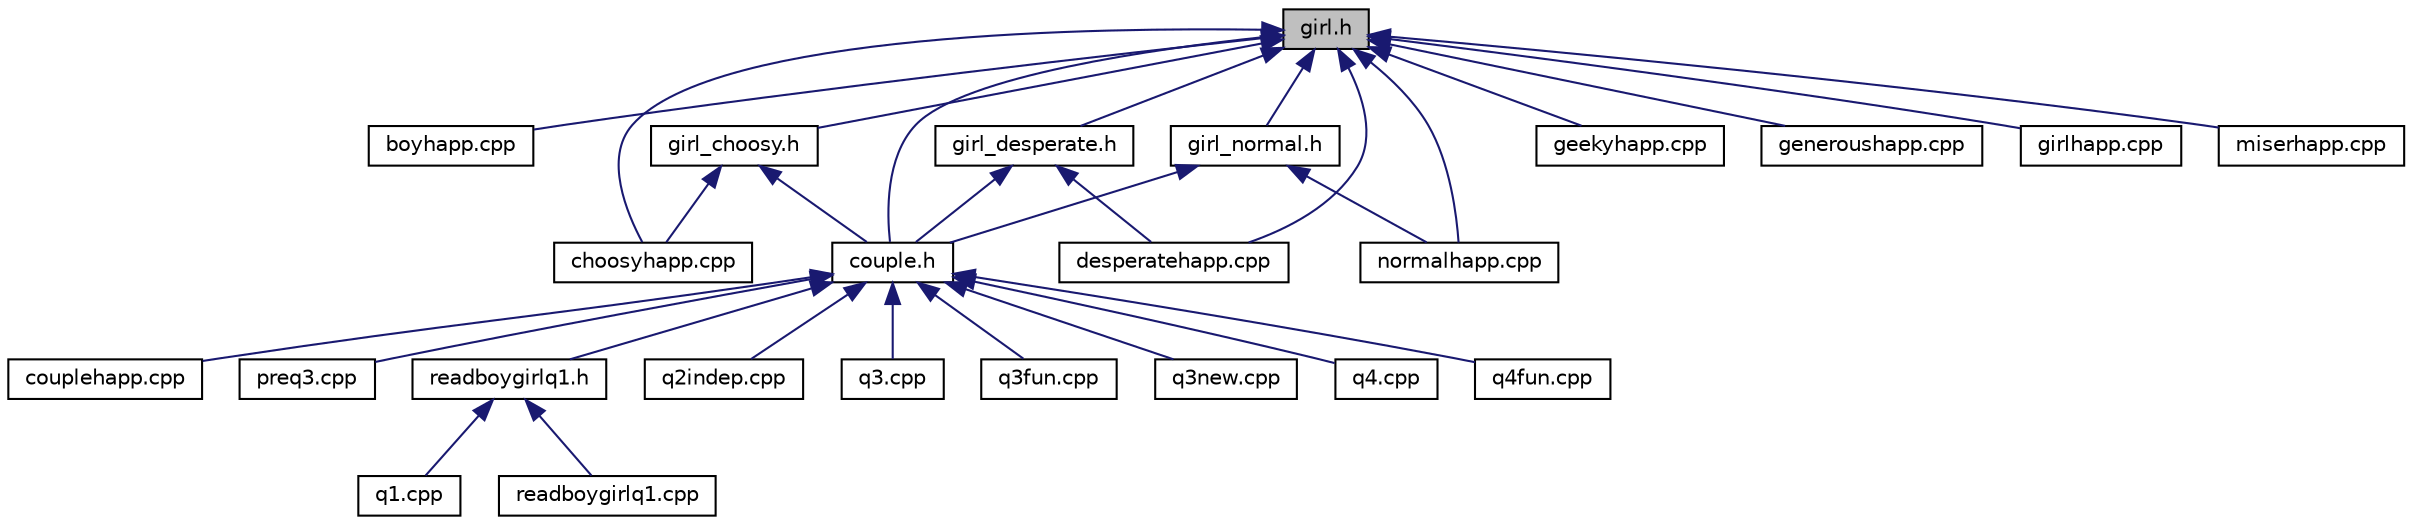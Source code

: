 digraph "girl.h"
{
  edge [fontname="Helvetica",fontsize="10",labelfontname="Helvetica",labelfontsize="10"];
  node [fontname="Helvetica",fontsize="10",shape=record];
  Node1 [label="girl.h",height=0.2,width=0.4,color="black", fillcolor="grey75", style="filled", fontcolor="black"];
  Node1 -> Node2 [dir="back",color="midnightblue",fontsize="10",style="solid",fontname="Helvetica"];
  Node2 [label="boyhapp.cpp",height=0.2,width=0.4,color="black", fillcolor="white", style="filled",URL="$boyhapp_8cpp.html"];
  Node1 -> Node3 [dir="back",color="midnightblue",fontsize="10",style="solid",fontname="Helvetica"];
  Node3 [label="choosyhapp.cpp",height=0.2,width=0.4,color="black", fillcolor="white", style="filled",URL="$choosyhapp_8cpp.html"];
  Node1 -> Node4 [dir="back",color="midnightblue",fontsize="10",style="solid",fontname="Helvetica"];
  Node4 [label="girl_choosy.h",height=0.2,width=0.4,color="black", fillcolor="white", style="filled",URL="$girl__choosy_8h.html"];
  Node4 -> Node3 [dir="back",color="midnightblue",fontsize="10",style="solid",fontname="Helvetica"];
  Node4 -> Node5 [dir="back",color="midnightblue",fontsize="10",style="solid",fontname="Helvetica"];
  Node5 [label="couple.h",height=0.2,width=0.4,color="black", fillcolor="white", style="filled",URL="$couple_8h.html"];
  Node5 -> Node6 [dir="back",color="midnightblue",fontsize="10",style="solid",fontname="Helvetica"];
  Node6 [label="couplehapp.cpp",height=0.2,width=0.4,color="black", fillcolor="white", style="filled",URL="$couplehapp_8cpp.html"];
  Node5 -> Node7 [dir="back",color="midnightblue",fontsize="10",style="solid",fontname="Helvetica"];
  Node7 [label="preq3.cpp",height=0.2,width=0.4,color="black", fillcolor="white", style="filled",URL="$preq3_8cpp.html"];
  Node5 -> Node8 [dir="back",color="midnightblue",fontsize="10",style="solid",fontname="Helvetica"];
  Node8 [label="readboygirlq1.h",height=0.2,width=0.4,color="black", fillcolor="white", style="filled",URL="$readboygirlq1_8h.html"];
  Node8 -> Node9 [dir="back",color="midnightblue",fontsize="10",style="solid",fontname="Helvetica"];
  Node9 [label="q1.cpp",height=0.2,width=0.4,color="black", fillcolor="white", style="filled",URL="$q1_8cpp.html"];
  Node8 -> Node10 [dir="back",color="midnightblue",fontsize="10",style="solid",fontname="Helvetica"];
  Node10 [label="readboygirlq1.cpp",height=0.2,width=0.4,color="black", fillcolor="white", style="filled",URL="$readboygirlq1_8cpp.html"];
  Node5 -> Node11 [dir="back",color="midnightblue",fontsize="10",style="solid",fontname="Helvetica"];
  Node11 [label="q2indep.cpp",height=0.2,width=0.4,color="black", fillcolor="white", style="filled",URL="$q2indep_8cpp.html"];
  Node5 -> Node12 [dir="back",color="midnightblue",fontsize="10",style="solid",fontname="Helvetica"];
  Node12 [label="q3.cpp",height=0.2,width=0.4,color="black", fillcolor="white", style="filled",URL="$q3_8cpp.html"];
  Node5 -> Node13 [dir="back",color="midnightblue",fontsize="10",style="solid",fontname="Helvetica"];
  Node13 [label="q3fun.cpp",height=0.2,width=0.4,color="black", fillcolor="white", style="filled",URL="$q3fun_8cpp.html"];
  Node5 -> Node14 [dir="back",color="midnightblue",fontsize="10",style="solid",fontname="Helvetica"];
  Node14 [label="q3new.cpp",height=0.2,width=0.4,color="black", fillcolor="white", style="filled",URL="$q3new_8cpp.html"];
  Node5 -> Node15 [dir="back",color="midnightblue",fontsize="10",style="solid",fontname="Helvetica"];
  Node15 [label="q4.cpp",height=0.2,width=0.4,color="black", fillcolor="white", style="filled",URL="$q4_8cpp.html"];
  Node5 -> Node16 [dir="back",color="midnightblue",fontsize="10",style="solid",fontname="Helvetica"];
  Node16 [label="q4fun.cpp",height=0.2,width=0.4,color="black", fillcolor="white", style="filled",URL="$q4fun_8cpp.html"];
  Node1 -> Node5 [dir="back",color="midnightblue",fontsize="10",style="solid",fontname="Helvetica"];
  Node1 -> Node17 [dir="back",color="midnightblue",fontsize="10",style="solid",fontname="Helvetica"];
  Node17 [label="girl_desperate.h",height=0.2,width=0.4,color="black", fillcolor="white", style="filled",URL="$girl__desperate_8h.html"];
  Node17 -> Node5 [dir="back",color="midnightblue",fontsize="10",style="solid",fontname="Helvetica"];
  Node17 -> Node18 [dir="back",color="midnightblue",fontsize="10",style="solid",fontname="Helvetica"];
  Node18 [label="desperatehapp.cpp",height=0.2,width=0.4,color="black", fillcolor="white", style="filled",URL="$desperatehapp_8cpp.html"];
  Node1 -> Node19 [dir="back",color="midnightblue",fontsize="10",style="solid",fontname="Helvetica"];
  Node19 [label="girl_normal.h",height=0.2,width=0.4,color="black", fillcolor="white", style="filled",URL="$girl__normal_8h.html"];
  Node19 -> Node5 [dir="back",color="midnightblue",fontsize="10",style="solid",fontname="Helvetica"];
  Node19 -> Node20 [dir="back",color="midnightblue",fontsize="10",style="solid",fontname="Helvetica"];
  Node20 [label="normalhapp.cpp",height=0.2,width=0.4,color="black", fillcolor="white", style="filled",URL="$normalhapp_8cpp.html"];
  Node1 -> Node18 [dir="back",color="midnightblue",fontsize="10",style="solid",fontname="Helvetica"];
  Node1 -> Node21 [dir="back",color="midnightblue",fontsize="10",style="solid",fontname="Helvetica"];
  Node21 [label="geekyhapp.cpp",height=0.2,width=0.4,color="black", fillcolor="white", style="filled",URL="$geekyhapp_8cpp.html"];
  Node1 -> Node22 [dir="back",color="midnightblue",fontsize="10",style="solid",fontname="Helvetica"];
  Node22 [label="generoushapp.cpp",height=0.2,width=0.4,color="black", fillcolor="white", style="filled",URL="$generoushapp_8cpp.html"];
  Node1 -> Node23 [dir="back",color="midnightblue",fontsize="10",style="solid",fontname="Helvetica"];
  Node23 [label="girlhapp.cpp",height=0.2,width=0.4,color="black", fillcolor="white", style="filled",URL="$girlhapp_8cpp.html"];
  Node1 -> Node24 [dir="back",color="midnightblue",fontsize="10",style="solid",fontname="Helvetica"];
  Node24 [label="miserhapp.cpp",height=0.2,width=0.4,color="black", fillcolor="white", style="filled",URL="$miserhapp_8cpp.html"];
  Node1 -> Node20 [dir="back",color="midnightblue",fontsize="10",style="solid",fontname="Helvetica"];
}
